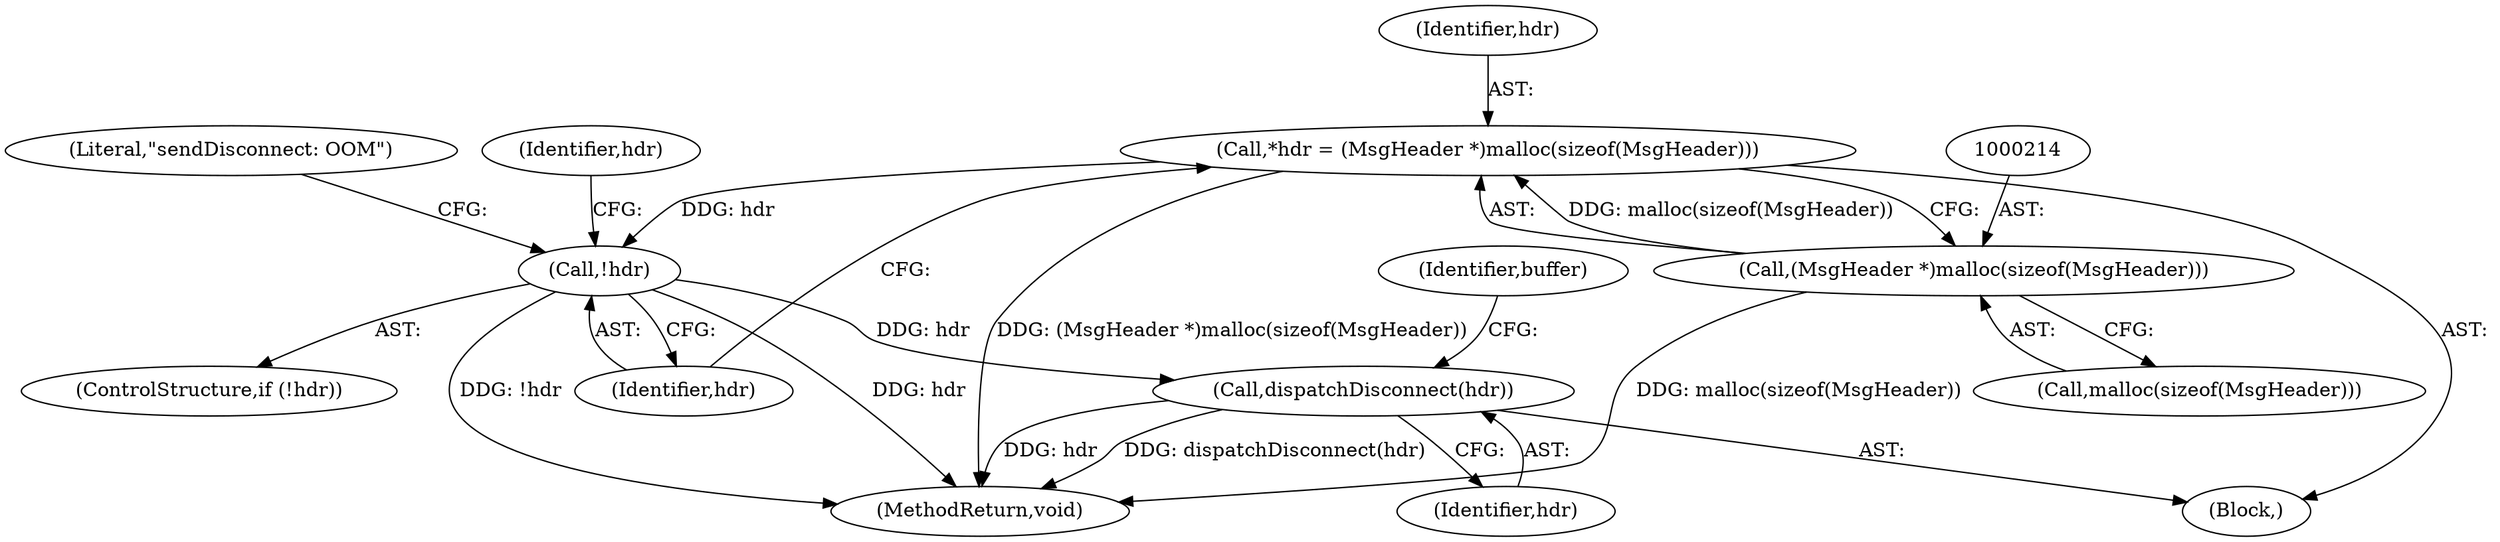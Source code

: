 digraph "0_Android_95610818918f6f11fe7d23aca1380e6c0fac2af0@API" {
"1000247" [label="(Call,dispatchDisconnect(hdr))"];
"1000219" [label="(Call,!hdr)"];
"1000211" [label="(Call,*hdr = (MsgHeader *)malloc(sizeof(MsgHeader)))"];
"1000213" [label="(Call,(MsgHeader *)malloc(sizeof(MsgHeader)))"];
"1000218" [label="(ControlStructure,if (!hdr))"];
"1000215" [label="(Call,malloc(sizeof(MsgHeader)))"];
"1000180" [label="(Block,)"];
"1000211" [label="(Call,*hdr = (MsgHeader *)malloc(sizeof(MsgHeader)))"];
"1000212" [label="(Identifier,hdr)"];
"1000247" [label="(Call,dispatchDisconnect(hdr))"];
"1000248" [label="(Identifier,hdr)"];
"1000220" [label="(Identifier,hdr)"];
"1000213" [label="(Call,(MsgHeader *)malloc(sizeof(MsgHeader)))"];
"1000219" [label="(Call,!hdr)"];
"1000255" [label="(MethodReturn,void)"];
"1000229" [label="(Identifier,hdr)"];
"1000223" [label="(Literal,\"sendDisconnect: OOM\")"];
"1000254" [label="(Identifier,buffer)"];
"1000247" -> "1000180"  [label="AST: "];
"1000247" -> "1000248"  [label="CFG: "];
"1000248" -> "1000247"  [label="AST: "];
"1000254" -> "1000247"  [label="CFG: "];
"1000247" -> "1000255"  [label="DDG: hdr"];
"1000247" -> "1000255"  [label="DDG: dispatchDisconnect(hdr)"];
"1000219" -> "1000247"  [label="DDG: hdr"];
"1000219" -> "1000218"  [label="AST: "];
"1000219" -> "1000220"  [label="CFG: "];
"1000220" -> "1000219"  [label="AST: "];
"1000223" -> "1000219"  [label="CFG: "];
"1000229" -> "1000219"  [label="CFG: "];
"1000219" -> "1000255"  [label="DDG: !hdr"];
"1000219" -> "1000255"  [label="DDG: hdr"];
"1000211" -> "1000219"  [label="DDG: hdr"];
"1000211" -> "1000180"  [label="AST: "];
"1000211" -> "1000213"  [label="CFG: "];
"1000212" -> "1000211"  [label="AST: "];
"1000213" -> "1000211"  [label="AST: "];
"1000220" -> "1000211"  [label="CFG: "];
"1000211" -> "1000255"  [label="DDG: (MsgHeader *)malloc(sizeof(MsgHeader))"];
"1000213" -> "1000211"  [label="DDG: malloc(sizeof(MsgHeader))"];
"1000213" -> "1000215"  [label="CFG: "];
"1000214" -> "1000213"  [label="AST: "];
"1000215" -> "1000213"  [label="AST: "];
"1000213" -> "1000255"  [label="DDG: malloc(sizeof(MsgHeader))"];
}
